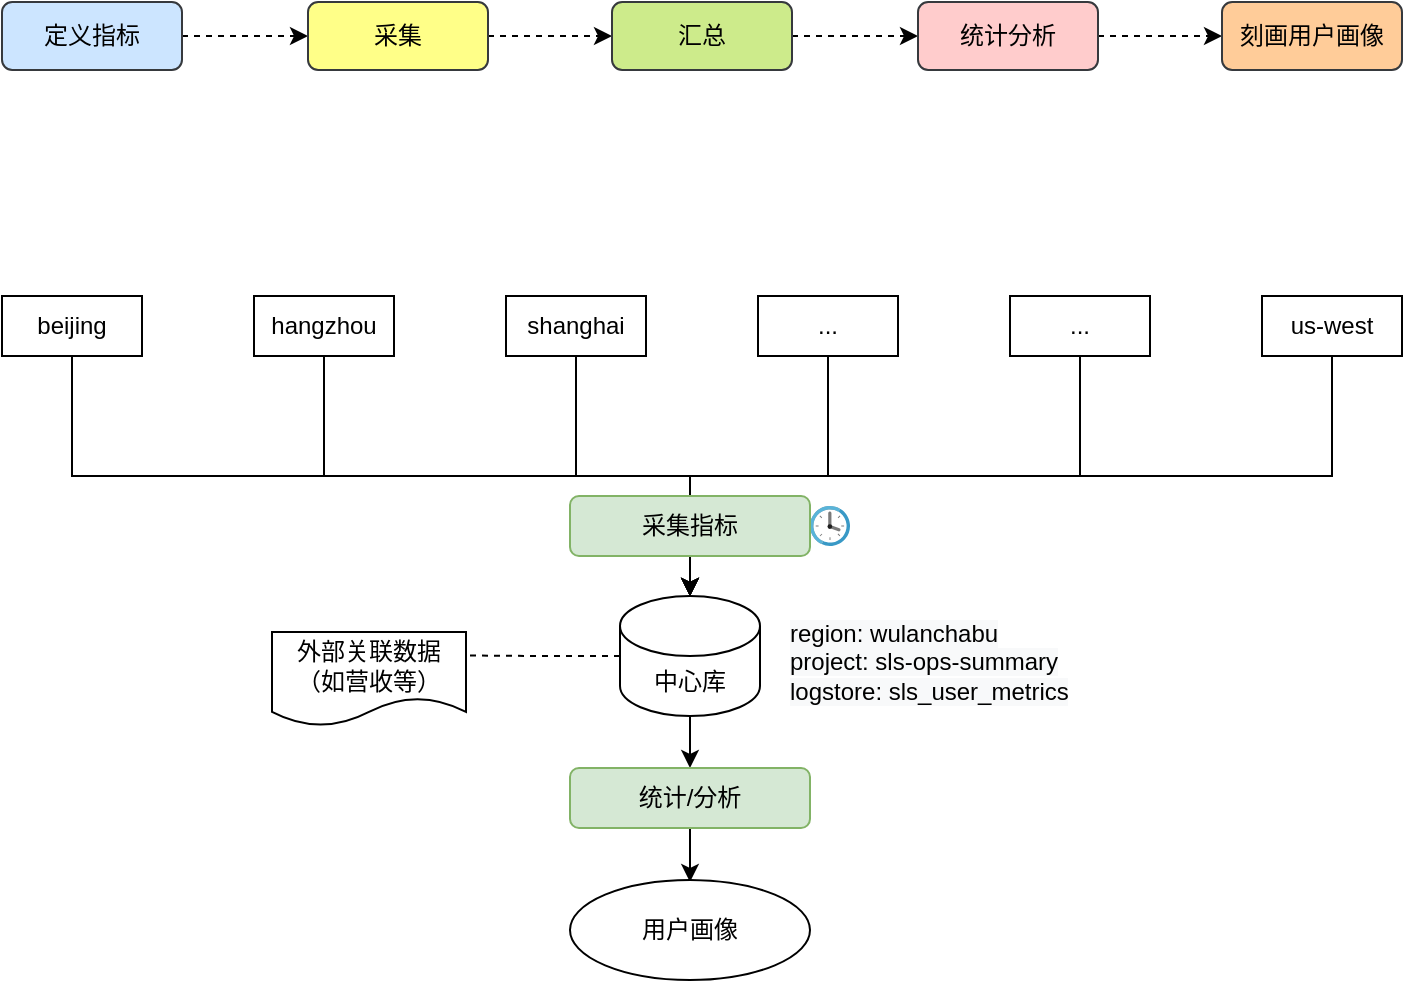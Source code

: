 <mxfile version="13.8.0" type="github">
  <diagram id="hfV65MQg7ShOxVszni_t" name="第 1 页">
    <mxGraphModel dx="1298" dy="834" grid="0" gridSize="10" guides="1" tooltips="1" connect="1" arrows="1" fold="1" page="1" pageScale="1" pageWidth="827" pageHeight="1169" math="0" shadow="0">
      <root>
        <mxCell id="0" />
        <mxCell id="1" parent="0" />
        <mxCell id="0XDvWjUJgRNQDBUHq9uM-10" style="edgeStyle=orthogonalEdgeStyle;rounded=0;orthogonalLoop=1;jettySize=auto;html=1;exitX=0.5;exitY=1;exitDx=0;exitDy=0;" edge="1" parent="1" source="0XDvWjUJgRNQDBUHq9uM-1" target="0XDvWjUJgRNQDBUHq9uM-8">
          <mxGeometry relative="1" as="geometry" />
        </mxCell>
        <mxCell id="0XDvWjUJgRNQDBUHq9uM-1" value="beijing" style="rounded=0;whiteSpace=wrap;html=1;" vertex="1" parent="1">
          <mxGeometry x="64" y="293" width="70" height="30" as="geometry" />
        </mxCell>
        <mxCell id="0XDvWjUJgRNQDBUHq9uM-15" style="edgeStyle=orthogonalEdgeStyle;rounded=0;orthogonalLoop=1;jettySize=auto;html=1;exitX=0.5;exitY=1;exitDx=0;exitDy=0;entryX=0.5;entryY=0;entryDx=0;entryDy=0;entryPerimeter=0;" edge="1" parent="1" source="0XDvWjUJgRNQDBUHq9uM-2" target="0XDvWjUJgRNQDBUHq9uM-8">
          <mxGeometry relative="1" as="geometry" />
        </mxCell>
        <mxCell id="0XDvWjUJgRNQDBUHq9uM-2" value="us-west" style="rounded=0;whiteSpace=wrap;html=1;" vertex="1" parent="1">
          <mxGeometry x="694" y="293" width="70" height="30" as="geometry" />
        </mxCell>
        <mxCell id="0XDvWjUJgRNQDBUHq9uM-14" style="edgeStyle=orthogonalEdgeStyle;rounded=0;orthogonalLoop=1;jettySize=auto;html=1;exitX=0.5;exitY=1;exitDx=0;exitDy=0;" edge="1" parent="1" source="0XDvWjUJgRNQDBUHq9uM-3" target="0XDvWjUJgRNQDBUHq9uM-8">
          <mxGeometry relative="1" as="geometry" />
        </mxCell>
        <mxCell id="0XDvWjUJgRNQDBUHq9uM-3" value="..." style="rounded=0;whiteSpace=wrap;html=1;" vertex="1" parent="1">
          <mxGeometry x="568" y="293" width="70" height="30" as="geometry" />
        </mxCell>
        <mxCell id="0XDvWjUJgRNQDBUHq9uM-11" style="edgeStyle=orthogonalEdgeStyle;rounded=0;orthogonalLoop=1;jettySize=auto;html=1;exitX=0.5;exitY=1;exitDx=0;exitDy=0;" edge="1" parent="1" source="0XDvWjUJgRNQDBUHq9uM-4" target="0XDvWjUJgRNQDBUHq9uM-8">
          <mxGeometry relative="1" as="geometry" />
        </mxCell>
        <mxCell id="0XDvWjUJgRNQDBUHq9uM-4" value="hangzhou" style="rounded=0;whiteSpace=wrap;html=1;" vertex="1" parent="1">
          <mxGeometry x="190" y="293" width="70" height="30" as="geometry" />
        </mxCell>
        <mxCell id="0XDvWjUJgRNQDBUHq9uM-12" style="edgeStyle=orthogonalEdgeStyle;rounded=0;orthogonalLoop=1;jettySize=auto;html=1;exitX=0.5;exitY=1;exitDx=0;exitDy=0;" edge="1" parent="1" source="0XDvWjUJgRNQDBUHq9uM-5" target="0XDvWjUJgRNQDBUHq9uM-8">
          <mxGeometry relative="1" as="geometry" />
        </mxCell>
        <mxCell id="0XDvWjUJgRNQDBUHq9uM-5" value="shanghai" style="rounded=0;whiteSpace=wrap;html=1;" vertex="1" parent="1">
          <mxGeometry x="316" y="293" width="70" height="30" as="geometry" />
        </mxCell>
        <mxCell id="0XDvWjUJgRNQDBUHq9uM-13" style="edgeStyle=orthogonalEdgeStyle;rounded=0;orthogonalLoop=1;jettySize=auto;html=1;exitX=0.5;exitY=1;exitDx=0;exitDy=0;" edge="1" parent="1" source="0XDvWjUJgRNQDBUHq9uM-6" target="0XDvWjUJgRNQDBUHq9uM-8">
          <mxGeometry relative="1" as="geometry" />
        </mxCell>
        <mxCell id="0XDvWjUJgRNQDBUHq9uM-6" value="..." style="rounded=0;whiteSpace=wrap;html=1;" vertex="1" parent="1">
          <mxGeometry x="442" y="293" width="70" height="30" as="geometry" />
        </mxCell>
        <mxCell id="0XDvWjUJgRNQDBUHq9uM-23" style="edgeStyle=orthogonalEdgeStyle;rounded=0;orthogonalLoop=1;jettySize=auto;html=1;exitX=0.5;exitY=1;exitDx=0;exitDy=0;exitPerimeter=0;entryX=0.5;entryY=0;entryDx=0;entryDy=0;" edge="1" parent="1" source="0XDvWjUJgRNQDBUHq9uM-8" target="0XDvWjUJgRNQDBUHq9uM-22">
          <mxGeometry relative="1" as="geometry" />
        </mxCell>
        <mxCell id="0XDvWjUJgRNQDBUHq9uM-27" style="edgeStyle=orthogonalEdgeStyle;rounded=0;orthogonalLoop=1;jettySize=auto;html=1;exitX=0;exitY=0.5;exitDx=0;exitDy=0;exitPerimeter=0;entryX=1;entryY=0.25;entryDx=0;entryDy=0;endArrow=none;endFill=0;dashed=1;" edge="1" parent="1" source="0XDvWjUJgRNQDBUHq9uM-8" target="0XDvWjUJgRNQDBUHq9uM-26">
          <mxGeometry relative="1" as="geometry" />
        </mxCell>
        <mxCell id="0XDvWjUJgRNQDBUHq9uM-8" value="中心库&lt;br&gt;" style="shape=cylinder3;whiteSpace=wrap;html=1;boundedLbl=1;backgroundOutline=1;size=15;" vertex="1" parent="1">
          <mxGeometry x="373" y="443" width="70" height="60" as="geometry" />
        </mxCell>
        <mxCell id="0XDvWjUJgRNQDBUHq9uM-9" value="&lt;span style=&quot;color: rgb(0 , 0 , 0) ; font-family: &amp;#34;helvetica&amp;#34; ; font-size: 12px ; font-style: normal ; font-weight: 400 ; letter-spacing: normal ; text-align: center ; text-indent: 0px ; text-transform: none ; word-spacing: 0px ; background-color: rgb(248 , 249 , 250) ; display: inline ; float: none&quot;&gt;region: wulanchabu&lt;br&gt;project: sls-ops-summary&lt;br&gt;logstore: sls_user_metrics&lt;/span&gt;" style="text;whiteSpace=wrap;html=1;" vertex="1" parent="1">
          <mxGeometry x="456" y="447.5" width="190" height="51" as="geometry" />
        </mxCell>
        <mxCell id="0XDvWjUJgRNQDBUHq9uM-17" value="" style="aspect=fixed;html=1;points=[];align=center;image;fontSize=12;image=img/lib/mscae/Clock.svg;" vertex="1" parent="1">
          <mxGeometry x="468" y="398" width="20" height="20" as="geometry" />
        </mxCell>
        <mxCell id="0XDvWjUJgRNQDBUHq9uM-19" value="采集指标" style="rounded=1;whiteSpace=wrap;html=1;fillColor=#d5e8d4;strokeColor=#82b366;" vertex="1" parent="1">
          <mxGeometry x="348" y="393" width="120" height="30" as="geometry" />
        </mxCell>
        <mxCell id="0XDvWjUJgRNQDBUHq9uM-24" style="edgeStyle=orthogonalEdgeStyle;rounded=0;orthogonalLoop=1;jettySize=auto;html=1;exitX=0.5;exitY=1;exitDx=0;exitDy=0;" edge="1" parent="1" source="0XDvWjUJgRNQDBUHq9uM-22">
          <mxGeometry relative="1" as="geometry">
            <mxPoint x="408" y="586" as="targetPoint" />
          </mxGeometry>
        </mxCell>
        <mxCell id="0XDvWjUJgRNQDBUHq9uM-22" value="统计/分析" style="rounded=1;whiteSpace=wrap;html=1;fillColor=#d5e8d4;strokeColor=#82b366;" vertex="1" parent="1">
          <mxGeometry x="348" y="529" width="120" height="30" as="geometry" />
        </mxCell>
        <mxCell id="0XDvWjUJgRNQDBUHq9uM-25" value="用户画像" style="ellipse;whiteSpace=wrap;html=1;" vertex="1" parent="1">
          <mxGeometry x="348" y="585" width="120" height="50" as="geometry" />
        </mxCell>
        <mxCell id="0XDvWjUJgRNQDBUHq9uM-26" value="外部关联数据&lt;br&gt;（如营收等）" style="shape=document;whiteSpace=wrap;html=1;boundedLbl=1;" vertex="1" parent="1">
          <mxGeometry x="199" y="461" width="97" height="47" as="geometry" />
        </mxCell>
        <mxCell id="0XDvWjUJgRNQDBUHq9uM-33" style="edgeStyle=orthogonalEdgeStyle;rounded=0;orthogonalLoop=1;jettySize=auto;html=1;exitX=1;exitY=0.5;exitDx=0;exitDy=0;entryX=0;entryY=0.5;entryDx=0;entryDy=0;dashed=1;endArrow=classic;endFill=1;" edge="1" parent="1" source="0XDvWjUJgRNQDBUHq9uM-28" target="0XDvWjUJgRNQDBUHq9uM-29">
          <mxGeometry relative="1" as="geometry" />
        </mxCell>
        <mxCell id="0XDvWjUJgRNQDBUHq9uM-28" value="定义指标" style="rounded=1;whiteSpace=wrap;html=1;fillColor=#cce5ff;strokeColor=#36393d;" vertex="1" parent="1">
          <mxGeometry x="64" y="146" width="90" height="34" as="geometry" />
        </mxCell>
        <mxCell id="0XDvWjUJgRNQDBUHq9uM-34" style="edgeStyle=orthogonalEdgeStyle;rounded=0;orthogonalLoop=1;jettySize=auto;html=1;exitX=1;exitY=0.5;exitDx=0;exitDy=0;entryX=0;entryY=0.5;entryDx=0;entryDy=0;dashed=1;endArrow=classic;endFill=1;" edge="1" parent="1" source="0XDvWjUJgRNQDBUHq9uM-29" target="0XDvWjUJgRNQDBUHq9uM-30">
          <mxGeometry relative="1" as="geometry" />
        </mxCell>
        <mxCell id="0XDvWjUJgRNQDBUHq9uM-29" value="采集" style="rounded=1;whiteSpace=wrap;html=1;fillColor=#ffff88;strokeColor=#36393d;" vertex="1" parent="1">
          <mxGeometry x="217" y="146" width="90" height="34" as="geometry" />
        </mxCell>
        <mxCell id="0XDvWjUJgRNQDBUHq9uM-35" style="edgeStyle=orthogonalEdgeStyle;rounded=0;orthogonalLoop=1;jettySize=auto;html=1;exitX=1;exitY=0.5;exitDx=0;exitDy=0;entryX=0;entryY=0.5;entryDx=0;entryDy=0;dashed=1;endArrow=classic;endFill=1;" edge="1" parent="1" source="0XDvWjUJgRNQDBUHq9uM-30" target="0XDvWjUJgRNQDBUHq9uM-31">
          <mxGeometry relative="1" as="geometry" />
        </mxCell>
        <mxCell id="0XDvWjUJgRNQDBUHq9uM-30" value="汇总" style="rounded=1;whiteSpace=wrap;html=1;fillColor=#cdeb8b;strokeColor=#36393d;" vertex="1" parent="1">
          <mxGeometry x="369" y="146" width="90" height="34" as="geometry" />
        </mxCell>
        <mxCell id="0XDvWjUJgRNQDBUHq9uM-36" style="edgeStyle=orthogonalEdgeStyle;rounded=0;orthogonalLoop=1;jettySize=auto;html=1;exitX=1;exitY=0.5;exitDx=0;exitDy=0;entryX=0;entryY=0.5;entryDx=0;entryDy=0;dashed=1;endArrow=classic;endFill=1;" edge="1" parent="1" source="0XDvWjUJgRNQDBUHq9uM-31" target="0XDvWjUJgRNQDBUHq9uM-32">
          <mxGeometry relative="1" as="geometry" />
        </mxCell>
        <mxCell id="0XDvWjUJgRNQDBUHq9uM-31" value="统计分析" style="rounded=1;whiteSpace=wrap;html=1;fillColor=#ffcccc;strokeColor=#36393d;" vertex="1" parent="1">
          <mxGeometry x="522" y="146" width="90" height="34" as="geometry" />
        </mxCell>
        <mxCell id="0XDvWjUJgRNQDBUHq9uM-32" value="刻画用户画像" style="rounded=1;whiteSpace=wrap;html=1;fillColor=#ffcc99;strokeColor=#36393d;" vertex="1" parent="1">
          <mxGeometry x="674" y="146" width="90" height="34" as="geometry" />
        </mxCell>
      </root>
    </mxGraphModel>
  </diagram>
</mxfile>

